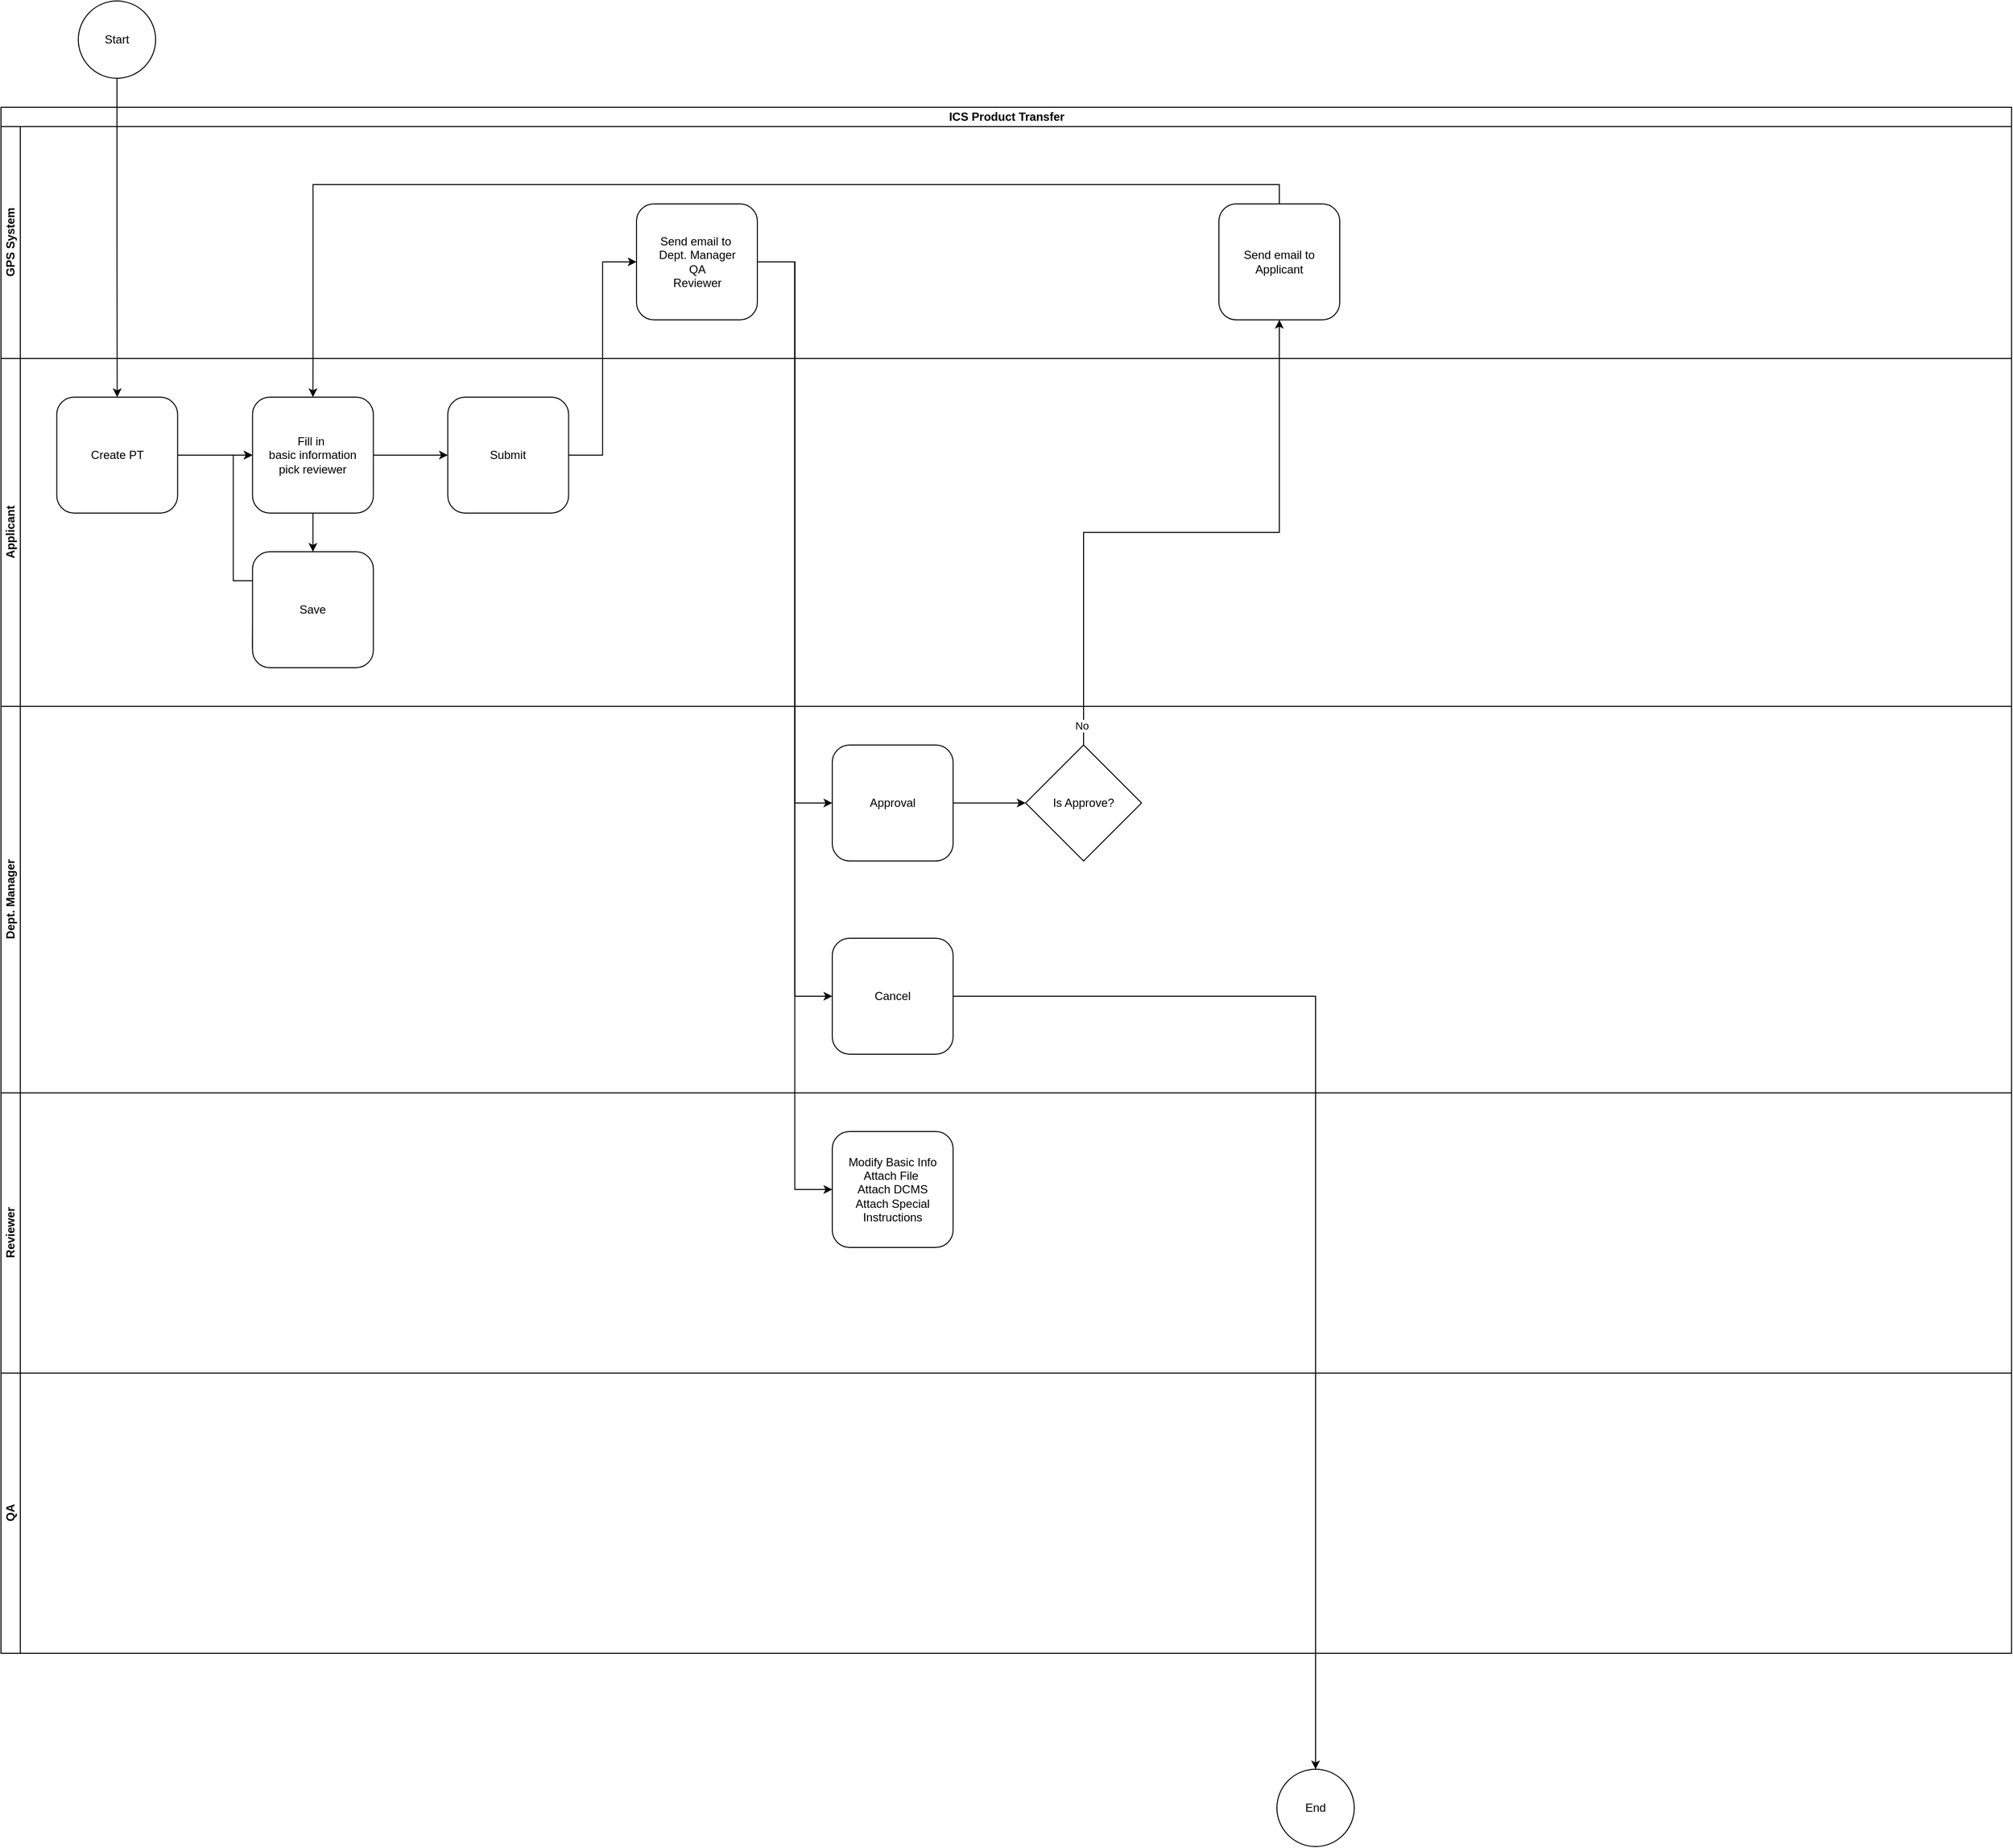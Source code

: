 <mxfile version="22.1.21" type="github">
  <diagram name="Page-1" id="x_v1J6QMZ-EttGsRpot7">
    <mxGraphModel dx="1092" dy="831" grid="1" gridSize="10" guides="1" tooltips="1" connect="1" arrows="1" fold="1" page="0" pageScale="1" pageWidth="1169" pageHeight="827" math="0" shadow="0">
      <root>
        <mxCell id="0" />
        <mxCell id="1" parent="0" />
        <mxCell id="yOd0S4cHkztZd6WocYBm-1" value="ICS Product Transfer" style="swimlane;childLayout=stackLayout;resizeParent=1;resizeParentMax=0;horizontal=1;startSize=20;horizontalStack=0;html=1;" vertex="1" parent="1">
          <mxGeometry x="60" y="140" width="2080" height="1600" as="geometry" />
        </mxCell>
        <mxCell id="yOd0S4cHkztZd6WocYBm-17" value="GPS System" style="swimlane;startSize=20;horizontal=0;html=1;" vertex="1" parent="yOd0S4cHkztZd6WocYBm-1">
          <mxGeometry y="20" width="2080" height="240" as="geometry" />
        </mxCell>
        <mxCell id="yOd0S4cHkztZd6WocYBm-16" value="Send email to&amp;nbsp;&lt;br&gt;Dept. Manager&lt;br&gt;QA&lt;br&gt;Reviewer" style="rounded=1;whiteSpace=wrap;html=1;" vertex="1" parent="yOd0S4cHkztZd6WocYBm-17">
          <mxGeometry x="657.5" y="80" width="125" height="120" as="geometry" />
        </mxCell>
        <mxCell id="yOd0S4cHkztZd6WocYBm-31" value="Send email to&lt;br&gt;Applicant" style="rounded=1;whiteSpace=wrap;html=1;" vertex="1" parent="yOd0S4cHkztZd6WocYBm-17">
          <mxGeometry x="1260" y="80" width="125" height="120" as="geometry" />
        </mxCell>
        <mxCell id="yOd0S4cHkztZd6WocYBm-2" value="Applicant" style="swimlane;startSize=20;horizontal=0;html=1;" vertex="1" parent="yOd0S4cHkztZd6WocYBm-1">
          <mxGeometry y="260" width="2080" height="360" as="geometry" />
        </mxCell>
        <mxCell id="yOd0S4cHkztZd6WocYBm-10" style="edgeStyle=orthogonalEdgeStyle;rounded=0;orthogonalLoop=1;jettySize=auto;html=1;exitX=1;exitY=0.5;exitDx=0;exitDy=0;entryX=0;entryY=0.5;entryDx=0;entryDy=0;" edge="1" parent="yOd0S4cHkztZd6WocYBm-2" source="yOd0S4cHkztZd6WocYBm-7" target="yOd0S4cHkztZd6WocYBm-9">
          <mxGeometry relative="1" as="geometry" />
        </mxCell>
        <mxCell id="yOd0S4cHkztZd6WocYBm-7" value="Create PT" style="rounded=1;whiteSpace=wrap;html=1;" vertex="1" parent="yOd0S4cHkztZd6WocYBm-2">
          <mxGeometry x="57.75" y="40" width="125" height="120" as="geometry" />
        </mxCell>
        <mxCell id="yOd0S4cHkztZd6WocYBm-15" style="edgeStyle=orthogonalEdgeStyle;rounded=0;orthogonalLoop=1;jettySize=auto;html=1;exitX=1;exitY=0.5;exitDx=0;exitDy=0;entryX=0;entryY=0.5;entryDx=0;entryDy=0;" edge="1" parent="yOd0S4cHkztZd6WocYBm-2" source="yOd0S4cHkztZd6WocYBm-9" target="yOd0S4cHkztZd6WocYBm-13">
          <mxGeometry relative="1" as="geometry" />
        </mxCell>
        <mxCell id="yOd0S4cHkztZd6WocYBm-18" style="edgeStyle=orthogonalEdgeStyle;rounded=0;orthogonalLoop=1;jettySize=auto;html=1;exitX=0.5;exitY=1;exitDx=0;exitDy=0;entryX=0.5;entryY=0;entryDx=0;entryDy=0;" edge="1" parent="yOd0S4cHkztZd6WocYBm-2" source="yOd0S4cHkztZd6WocYBm-9" target="yOd0S4cHkztZd6WocYBm-11">
          <mxGeometry relative="1" as="geometry" />
        </mxCell>
        <mxCell id="yOd0S4cHkztZd6WocYBm-9" value="Fill in&amp;nbsp;&lt;br&gt;basic information&lt;br&gt;pick reviewer" style="rounded=1;whiteSpace=wrap;html=1;" vertex="1" parent="yOd0S4cHkztZd6WocYBm-2">
          <mxGeometry x="260.25" y="40" width="125" height="120" as="geometry" />
        </mxCell>
        <mxCell id="yOd0S4cHkztZd6WocYBm-14" style="edgeStyle=orthogonalEdgeStyle;rounded=0;orthogonalLoop=1;jettySize=auto;html=1;exitX=0;exitY=0.5;exitDx=0;exitDy=0;entryX=0;entryY=0.5;entryDx=0;entryDy=0;" edge="1" parent="yOd0S4cHkztZd6WocYBm-2" target="yOd0S4cHkztZd6WocYBm-9">
          <mxGeometry relative="1" as="geometry">
            <mxPoint x="260.25" y="300" as="sourcePoint" />
          </mxGeometry>
        </mxCell>
        <mxCell id="yOd0S4cHkztZd6WocYBm-11" value="Save" style="rounded=1;whiteSpace=wrap;html=1;" vertex="1" parent="yOd0S4cHkztZd6WocYBm-2">
          <mxGeometry x="260.25" y="200" width="125" height="120" as="geometry" />
        </mxCell>
        <mxCell id="yOd0S4cHkztZd6WocYBm-13" value="Submit" style="rounded=1;whiteSpace=wrap;html=1;" vertex="1" parent="yOd0S4cHkztZd6WocYBm-2">
          <mxGeometry x="462.25" y="40" width="125" height="120" as="geometry" />
        </mxCell>
        <mxCell id="yOd0S4cHkztZd6WocYBm-3" value="Dept. Manager" style="swimlane;startSize=20;horizontal=0;html=1;" vertex="1" parent="yOd0S4cHkztZd6WocYBm-1">
          <mxGeometry y="620" width="2080" height="400" as="geometry" />
        </mxCell>
        <mxCell id="yOd0S4cHkztZd6WocYBm-27" style="edgeStyle=orthogonalEdgeStyle;rounded=0;orthogonalLoop=1;jettySize=auto;html=1;exitX=1;exitY=0.5;exitDx=0;exitDy=0;entryX=0;entryY=0.5;entryDx=0;entryDy=0;" edge="1" parent="yOd0S4cHkztZd6WocYBm-3" source="yOd0S4cHkztZd6WocYBm-20" target="yOd0S4cHkztZd6WocYBm-26">
          <mxGeometry relative="1" as="geometry" />
        </mxCell>
        <mxCell id="yOd0S4cHkztZd6WocYBm-20" value="Approval" style="rounded=1;whiteSpace=wrap;html=1;" vertex="1" parent="yOd0S4cHkztZd6WocYBm-3">
          <mxGeometry x="860" y="40" width="125" height="120" as="geometry" />
        </mxCell>
        <mxCell id="yOd0S4cHkztZd6WocYBm-22" value="Cancel" style="rounded=1;whiteSpace=wrap;html=1;" vertex="1" parent="yOd0S4cHkztZd6WocYBm-3">
          <mxGeometry x="860" y="240" width="125" height="120" as="geometry" />
        </mxCell>
        <mxCell id="yOd0S4cHkztZd6WocYBm-26" value="Is Approve?" style="rhombus;whiteSpace=wrap;html=1;" vertex="1" parent="yOd0S4cHkztZd6WocYBm-3">
          <mxGeometry x="1060" y="40" width="120" height="120" as="geometry" />
        </mxCell>
        <mxCell id="yOd0S4cHkztZd6WocYBm-4" value="Reviewer" style="swimlane;startSize=20;horizontal=0;html=1;" vertex="1" parent="yOd0S4cHkztZd6WocYBm-1">
          <mxGeometry y="1020" width="2080" height="290" as="geometry" />
        </mxCell>
        <mxCell id="yOd0S4cHkztZd6WocYBm-29" value="Modify Basic Info&lt;br&gt;Attach File&amp;nbsp;&lt;br&gt;Attach DCMS&lt;br&gt;Attach Special Instructions" style="rounded=1;whiteSpace=wrap;html=1;" vertex="1" parent="yOd0S4cHkztZd6WocYBm-4">
          <mxGeometry x="860" y="40" width="125" height="120" as="geometry" />
        </mxCell>
        <mxCell id="yOd0S4cHkztZd6WocYBm-5" value="QA" style="swimlane;startSize=20;horizontal=0;html=1;" vertex="1" parent="yOd0S4cHkztZd6WocYBm-1">
          <mxGeometry y="1310" width="2080" height="290" as="geometry" />
        </mxCell>
        <mxCell id="yOd0S4cHkztZd6WocYBm-19" style="edgeStyle=orthogonalEdgeStyle;rounded=0;orthogonalLoop=1;jettySize=auto;html=1;exitX=1;exitY=0.5;exitDx=0;exitDy=0;entryX=0;entryY=0.5;entryDx=0;entryDy=0;" edge="1" parent="yOd0S4cHkztZd6WocYBm-1" source="yOd0S4cHkztZd6WocYBm-13" target="yOd0S4cHkztZd6WocYBm-16">
          <mxGeometry relative="1" as="geometry" />
        </mxCell>
        <mxCell id="yOd0S4cHkztZd6WocYBm-21" style="edgeStyle=orthogonalEdgeStyle;rounded=0;orthogonalLoop=1;jettySize=auto;html=1;exitX=1;exitY=0.5;exitDx=0;exitDy=0;entryX=0;entryY=0.5;entryDx=0;entryDy=0;" edge="1" parent="yOd0S4cHkztZd6WocYBm-1" source="yOd0S4cHkztZd6WocYBm-16" target="yOd0S4cHkztZd6WocYBm-20">
          <mxGeometry relative="1" as="geometry" />
        </mxCell>
        <mxCell id="yOd0S4cHkztZd6WocYBm-23" style="edgeStyle=orthogonalEdgeStyle;rounded=0;orthogonalLoop=1;jettySize=auto;html=1;exitX=1;exitY=0.5;exitDx=0;exitDy=0;entryX=0;entryY=0.5;entryDx=0;entryDy=0;" edge="1" parent="yOd0S4cHkztZd6WocYBm-1" source="yOd0S4cHkztZd6WocYBm-16" target="yOd0S4cHkztZd6WocYBm-22">
          <mxGeometry relative="1" as="geometry" />
        </mxCell>
        <mxCell id="yOd0S4cHkztZd6WocYBm-32" style="edgeStyle=orthogonalEdgeStyle;rounded=0;orthogonalLoop=1;jettySize=auto;html=1;exitX=0.5;exitY=0;exitDx=0;exitDy=0;entryX=0.5;entryY=1;entryDx=0;entryDy=0;" edge="1" parent="yOd0S4cHkztZd6WocYBm-1" source="yOd0S4cHkztZd6WocYBm-26" target="yOd0S4cHkztZd6WocYBm-31">
          <mxGeometry relative="1" as="geometry" />
        </mxCell>
        <mxCell id="yOd0S4cHkztZd6WocYBm-33" value="No" style="edgeLabel;html=1;align=center;verticalAlign=middle;resizable=0;points=[];" vertex="1" connectable="0" parent="yOd0S4cHkztZd6WocYBm-32">
          <mxGeometry x="-0.938" y="2" relative="1" as="geometry">
            <mxPoint as="offset" />
          </mxGeometry>
        </mxCell>
        <mxCell id="yOd0S4cHkztZd6WocYBm-34" style="edgeStyle=orthogonalEdgeStyle;rounded=0;orthogonalLoop=1;jettySize=auto;html=1;exitX=0.5;exitY=0;exitDx=0;exitDy=0;entryX=0.5;entryY=0;entryDx=0;entryDy=0;" edge="1" parent="yOd0S4cHkztZd6WocYBm-1" source="yOd0S4cHkztZd6WocYBm-31" target="yOd0S4cHkztZd6WocYBm-9">
          <mxGeometry relative="1" as="geometry" />
        </mxCell>
        <mxCell id="yOd0S4cHkztZd6WocYBm-35" style="edgeStyle=orthogonalEdgeStyle;rounded=0;orthogonalLoop=1;jettySize=auto;html=1;exitX=1;exitY=0.5;exitDx=0;exitDy=0;entryX=0;entryY=0.5;entryDx=0;entryDy=0;" edge="1" parent="yOd0S4cHkztZd6WocYBm-1" source="yOd0S4cHkztZd6WocYBm-16" target="yOd0S4cHkztZd6WocYBm-29">
          <mxGeometry relative="1" as="geometry" />
        </mxCell>
        <mxCell id="yOd0S4cHkztZd6WocYBm-8" style="edgeStyle=orthogonalEdgeStyle;rounded=0;orthogonalLoop=1;jettySize=auto;html=1;exitX=0.5;exitY=1;exitDx=0;exitDy=0;entryX=0.5;entryY=0;entryDx=0;entryDy=0;" edge="1" parent="1" source="yOd0S4cHkztZd6WocYBm-6" target="yOd0S4cHkztZd6WocYBm-7">
          <mxGeometry relative="1" as="geometry" />
        </mxCell>
        <mxCell id="yOd0S4cHkztZd6WocYBm-6" value="Start" style="ellipse;whiteSpace=wrap;html=1;aspect=fixed;" vertex="1" parent="1">
          <mxGeometry x="140" y="30" width="80" height="80" as="geometry" />
        </mxCell>
        <mxCell id="yOd0S4cHkztZd6WocYBm-24" value="End" style="ellipse;whiteSpace=wrap;html=1;aspect=fixed;" vertex="1" parent="1">
          <mxGeometry x="1380" y="1860" width="80" height="80" as="geometry" />
        </mxCell>
        <mxCell id="yOd0S4cHkztZd6WocYBm-25" style="edgeStyle=orthogonalEdgeStyle;rounded=0;orthogonalLoop=1;jettySize=auto;html=1;exitX=1;exitY=0.5;exitDx=0;exitDy=0;" edge="1" parent="1" source="yOd0S4cHkztZd6WocYBm-22" target="yOd0S4cHkztZd6WocYBm-24">
          <mxGeometry relative="1" as="geometry" />
        </mxCell>
      </root>
    </mxGraphModel>
  </diagram>
</mxfile>
